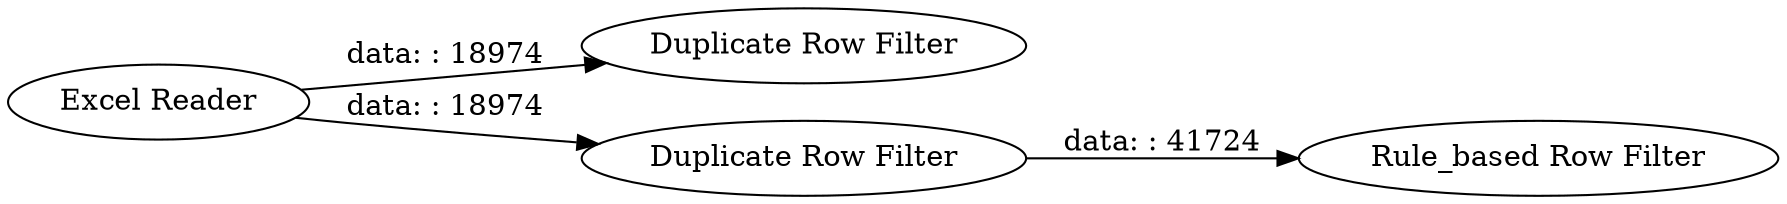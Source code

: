 digraph {
	"3492039233074382131_12" [label="Excel Reader"]
	"3492039233074382131_23" [label="Duplicate Row Filter"]
	"3492039233074382131_27" [label="Duplicate Row Filter"]
	"3492039233074382131_28" [label="Rule_based Row Filter"]
	"3492039233074382131_12" -> "3492039233074382131_27" [label="data: : 18974"]
	"3492039233074382131_27" -> "3492039233074382131_28" [label="data: : 41724"]
	"3492039233074382131_12" -> "3492039233074382131_23" [label="data: : 18974"]
	rankdir=LR
}
